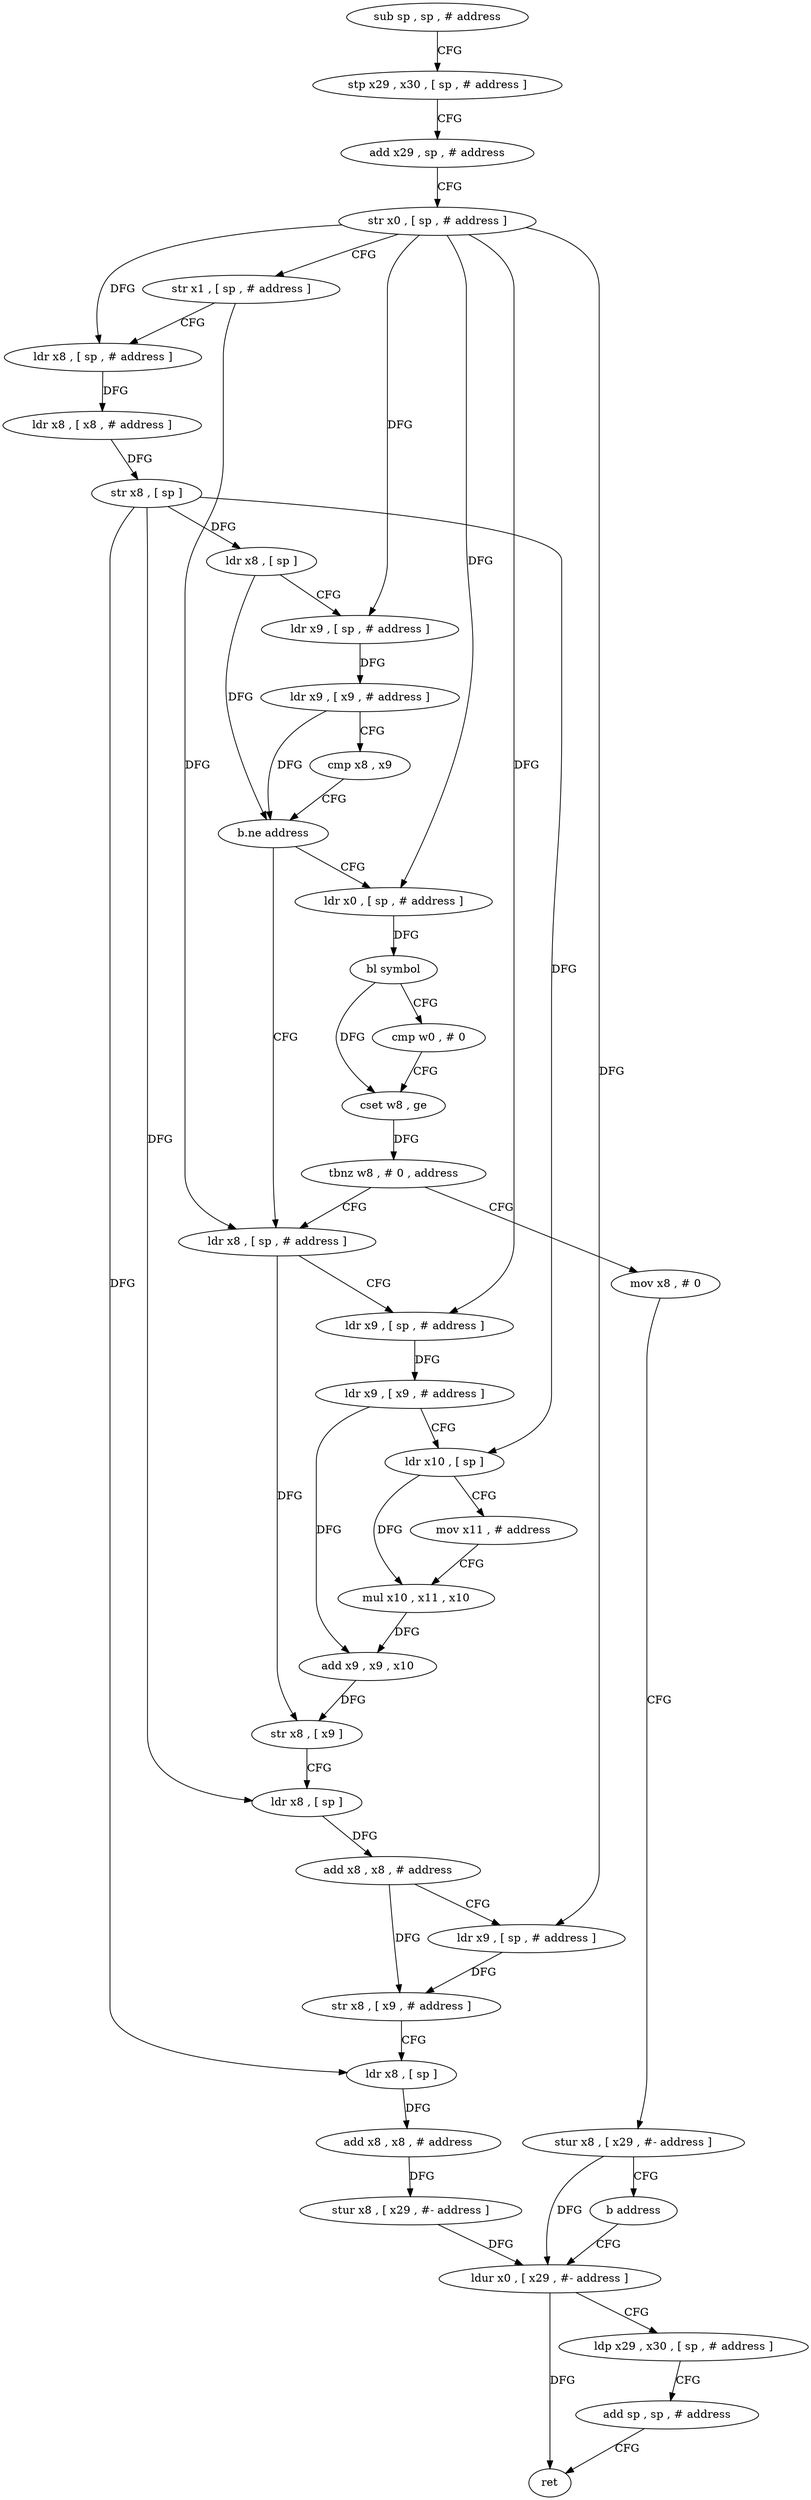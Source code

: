 digraph "func" {
"187524" [label = "sub sp , sp , # address" ]
"187528" [label = "stp x29 , x30 , [ sp , # address ]" ]
"187532" [label = "add x29 , sp , # address" ]
"187536" [label = "str x0 , [ sp , # address ]" ]
"187540" [label = "str x1 , [ sp , # address ]" ]
"187544" [label = "ldr x8 , [ sp , # address ]" ]
"187548" [label = "ldr x8 , [ x8 , # address ]" ]
"187552" [label = "str x8 , [ sp ]" ]
"187556" [label = "ldr x8 , [ sp ]" ]
"187560" [label = "ldr x9 , [ sp , # address ]" ]
"187564" [label = "ldr x9 , [ x9 , # address ]" ]
"187568" [label = "cmp x8 , x9" ]
"187572" [label = "b.ne address" ]
"187608" [label = "ldr x8 , [ sp , # address ]" ]
"187576" [label = "ldr x0 , [ sp , # address ]" ]
"187612" [label = "ldr x9 , [ sp , # address ]" ]
"187616" [label = "ldr x9 , [ x9 , # address ]" ]
"187620" [label = "ldr x10 , [ sp ]" ]
"187624" [label = "mov x11 , # address" ]
"187628" [label = "mul x10 , x11 , x10" ]
"187632" [label = "add x9 , x9 , x10" ]
"187636" [label = "str x8 , [ x9 ]" ]
"187640" [label = "ldr x8 , [ sp ]" ]
"187644" [label = "add x8 , x8 , # address" ]
"187648" [label = "ldr x9 , [ sp , # address ]" ]
"187652" [label = "str x8 , [ x9 , # address ]" ]
"187656" [label = "ldr x8 , [ sp ]" ]
"187660" [label = "add x8 , x8 , # address" ]
"187664" [label = "stur x8 , [ x29 , #- address ]" ]
"187668" [label = "ldur x0 , [ x29 , #- address ]" ]
"187580" [label = "bl symbol" ]
"187584" [label = "cmp w0 , # 0" ]
"187588" [label = "cset w8 , ge" ]
"187592" [label = "tbnz w8 , # 0 , address" ]
"187596" [label = "mov x8 , # 0" ]
"187600" [label = "stur x8 , [ x29 , #- address ]" ]
"187604" [label = "b address" ]
"187672" [label = "ldp x29 , x30 , [ sp , # address ]" ]
"187676" [label = "add sp , sp , # address" ]
"187680" [label = "ret" ]
"187524" -> "187528" [ label = "CFG" ]
"187528" -> "187532" [ label = "CFG" ]
"187532" -> "187536" [ label = "CFG" ]
"187536" -> "187540" [ label = "CFG" ]
"187536" -> "187544" [ label = "DFG" ]
"187536" -> "187560" [ label = "DFG" ]
"187536" -> "187612" [ label = "DFG" ]
"187536" -> "187648" [ label = "DFG" ]
"187536" -> "187576" [ label = "DFG" ]
"187540" -> "187544" [ label = "CFG" ]
"187540" -> "187608" [ label = "DFG" ]
"187544" -> "187548" [ label = "DFG" ]
"187548" -> "187552" [ label = "DFG" ]
"187552" -> "187556" [ label = "DFG" ]
"187552" -> "187620" [ label = "DFG" ]
"187552" -> "187640" [ label = "DFG" ]
"187552" -> "187656" [ label = "DFG" ]
"187556" -> "187560" [ label = "CFG" ]
"187556" -> "187572" [ label = "DFG" ]
"187560" -> "187564" [ label = "DFG" ]
"187564" -> "187568" [ label = "CFG" ]
"187564" -> "187572" [ label = "DFG" ]
"187568" -> "187572" [ label = "CFG" ]
"187572" -> "187608" [ label = "CFG" ]
"187572" -> "187576" [ label = "CFG" ]
"187608" -> "187612" [ label = "CFG" ]
"187608" -> "187636" [ label = "DFG" ]
"187576" -> "187580" [ label = "DFG" ]
"187612" -> "187616" [ label = "DFG" ]
"187616" -> "187620" [ label = "CFG" ]
"187616" -> "187632" [ label = "DFG" ]
"187620" -> "187624" [ label = "CFG" ]
"187620" -> "187628" [ label = "DFG" ]
"187624" -> "187628" [ label = "CFG" ]
"187628" -> "187632" [ label = "DFG" ]
"187632" -> "187636" [ label = "DFG" ]
"187636" -> "187640" [ label = "CFG" ]
"187640" -> "187644" [ label = "DFG" ]
"187644" -> "187648" [ label = "CFG" ]
"187644" -> "187652" [ label = "DFG" ]
"187648" -> "187652" [ label = "DFG" ]
"187652" -> "187656" [ label = "CFG" ]
"187656" -> "187660" [ label = "DFG" ]
"187660" -> "187664" [ label = "DFG" ]
"187664" -> "187668" [ label = "DFG" ]
"187668" -> "187672" [ label = "CFG" ]
"187668" -> "187680" [ label = "DFG" ]
"187580" -> "187584" [ label = "CFG" ]
"187580" -> "187588" [ label = "DFG" ]
"187584" -> "187588" [ label = "CFG" ]
"187588" -> "187592" [ label = "DFG" ]
"187592" -> "187608" [ label = "CFG" ]
"187592" -> "187596" [ label = "CFG" ]
"187596" -> "187600" [ label = "CFG" ]
"187600" -> "187604" [ label = "CFG" ]
"187600" -> "187668" [ label = "DFG" ]
"187604" -> "187668" [ label = "CFG" ]
"187672" -> "187676" [ label = "CFG" ]
"187676" -> "187680" [ label = "CFG" ]
}
